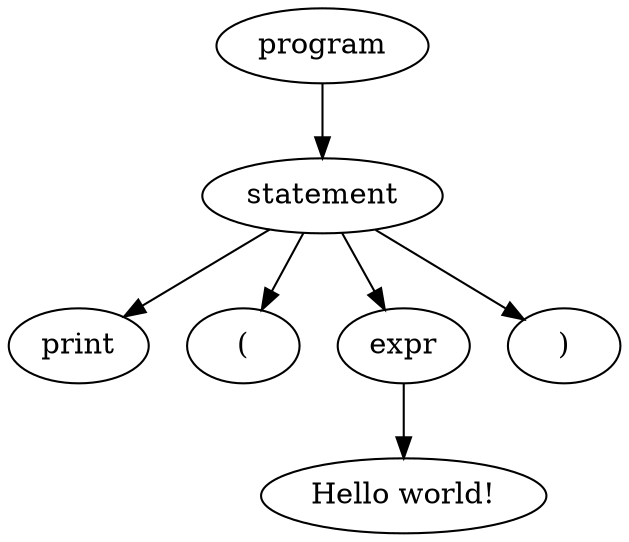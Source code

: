 strict digraph program {
1 [label=program];
1 -> 2;
2 [label=statement];
3 [label=print];
2 -> 3;
4 [label="("];
2 -> 4;
2 -> 5;
5 [label=expr];
6 [label="Hello world!"];
5 -> 6;
7 [label=")"];
2 -> 7;
}
